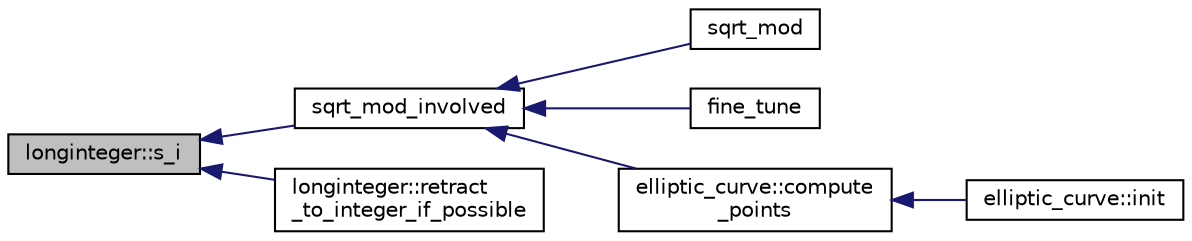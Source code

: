 digraph "longinteger::s_i"
{
  edge [fontname="Helvetica",fontsize="10",labelfontname="Helvetica",labelfontsize="10"];
  node [fontname="Helvetica",fontsize="10",shape=record];
  rankdir="LR";
  Node1617 [label="longinteger::s_i",height=0.2,width=0.4,color="black", fillcolor="grey75", style="filled", fontcolor="black"];
  Node1617 -> Node1618 [dir="back",color="midnightblue",fontsize="10",style="solid",fontname="Helvetica"];
  Node1618 [label="sqrt_mod_involved",height=0.2,width=0.4,color="black", fillcolor="white", style="filled",URL="$d3/d72/global_8_c.html#acd861d9b44d7703f6f8bf7fd75b9afe6"];
  Node1618 -> Node1619 [dir="back",color="midnightblue",fontsize="10",style="solid",fontname="Helvetica"];
  Node1619 [label="sqrt_mod",height=0.2,width=0.4,color="black", fillcolor="white", style="filled",URL="$d3/d72/global_8_c.html#a8b9a700cdc4cf3ca42c28e6435945ade"];
  Node1618 -> Node1620 [dir="back",color="midnightblue",fontsize="10",style="solid",fontname="Helvetica"];
  Node1620 [label="fine_tune",height=0.2,width=0.4,color="black", fillcolor="white", style="filled",URL="$d3/d72/global_8_c.html#ab1f4f7f57240dfae62fb2126547fa8e6"];
  Node1618 -> Node1621 [dir="back",color="midnightblue",fontsize="10",style="solid",fontname="Helvetica"];
  Node1621 [label="elliptic_curve::compute\l_points",height=0.2,width=0.4,color="black", fillcolor="white", style="filled",URL="$d3/dea/classelliptic__curve.html#a07f848c282b8e731d9e99e9b358d5a9a"];
  Node1621 -> Node1622 [dir="back",color="midnightblue",fontsize="10",style="solid",fontname="Helvetica"];
  Node1622 [label="elliptic_curve::init",height=0.2,width=0.4,color="black", fillcolor="white", style="filled",URL="$d3/dea/classelliptic__curve.html#a0146cb7d2585f1e15e49d77a7496190f"];
  Node1617 -> Node1623 [dir="back",color="midnightblue",fontsize="10",style="solid",fontname="Helvetica"];
  Node1623 [label="longinteger::retract\l_to_integer_if_possible",height=0.2,width=0.4,color="black", fillcolor="white", style="filled",URL="$d3/d71/classlonginteger.html#a650d1f82c87e1f6a59a54a50e340394e"];
}

